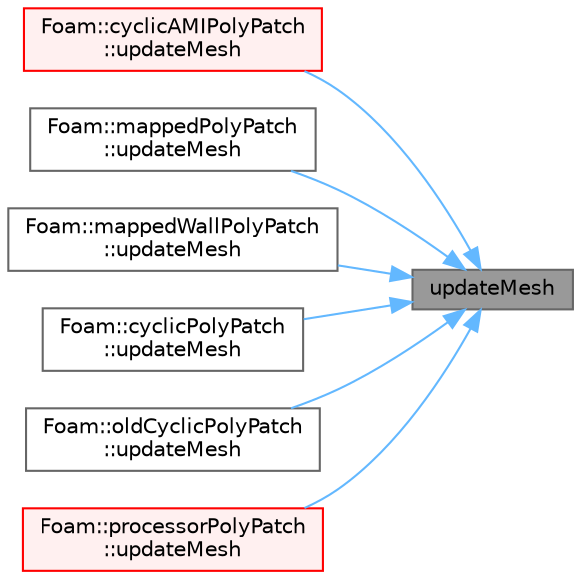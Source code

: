 digraph "updateMesh"
{
 // LATEX_PDF_SIZE
  bgcolor="transparent";
  edge [fontname=Helvetica,fontsize=10,labelfontname=Helvetica,labelfontsize=10];
  node [fontname=Helvetica,fontsize=10,shape=box,height=0.2,width=0.4];
  rankdir="RL";
  Node1 [id="Node000001",label="updateMesh",height=0.2,width=0.4,color="gray40", fillcolor="grey60", style="filled", fontcolor="black",tooltip=" "];
  Node1 -> Node2 [id="edge1_Node000001_Node000002",dir="back",color="steelblue1",style="solid",tooltip=" "];
  Node2 [id="Node000002",label="Foam::cyclicAMIPolyPatch\l::updateMesh",height=0.2,width=0.4,color="red", fillcolor="#FFF0F0", style="filled",URL="$classFoam_1_1cyclicAMIPolyPatch.html#a06139aa7a91eeed82560f0c3d03d1845",tooltip=" "];
  Node1 -> Node4 [id="edge2_Node000001_Node000004",dir="back",color="steelblue1",style="solid",tooltip=" "];
  Node4 [id="Node000004",label="Foam::mappedPolyPatch\l::updateMesh",height=0.2,width=0.4,color="grey40", fillcolor="white", style="filled",URL="$classFoam_1_1mappedPolyPatch.html#a06139aa7a91eeed82560f0c3d03d1845",tooltip=" "];
  Node1 -> Node5 [id="edge3_Node000001_Node000005",dir="back",color="steelblue1",style="solid",tooltip=" "];
  Node5 [id="Node000005",label="Foam::mappedWallPolyPatch\l::updateMesh",height=0.2,width=0.4,color="grey40", fillcolor="white", style="filled",URL="$classFoam_1_1mappedWallPolyPatch.html#a06139aa7a91eeed82560f0c3d03d1845",tooltip=" "];
  Node1 -> Node6 [id="edge4_Node000001_Node000006",dir="back",color="steelblue1",style="solid",tooltip=" "];
  Node6 [id="Node000006",label="Foam::cyclicPolyPatch\l::updateMesh",height=0.2,width=0.4,color="grey40", fillcolor="white", style="filled",URL="$classFoam_1_1cyclicPolyPatch.html#a06139aa7a91eeed82560f0c3d03d1845",tooltip=" "];
  Node1 -> Node7 [id="edge5_Node000001_Node000007",dir="back",color="steelblue1",style="solid",tooltip=" "];
  Node7 [id="Node000007",label="Foam::oldCyclicPolyPatch\l::updateMesh",height=0.2,width=0.4,color="grey40", fillcolor="white", style="filled",URL="$classFoam_1_1oldCyclicPolyPatch.html#a06139aa7a91eeed82560f0c3d03d1845",tooltip=" "];
  Node1 -> Node8 [id="edge6_Node000001_Node000008",dir="back",color="steelblue1",style="solid",tooltip=" "];
  Node8 [id="Node000008",label="Foam::processorPolyPatch\l::updateMesh",height=0.2,width=0.4,color="red", fillcolor="#FFF0F0", style="filled",URL="$classFoam_1_1processorPolyPatch.html#a06139aa7a91eeed82560f0c3d03d1845",tooltip=" "];
}

